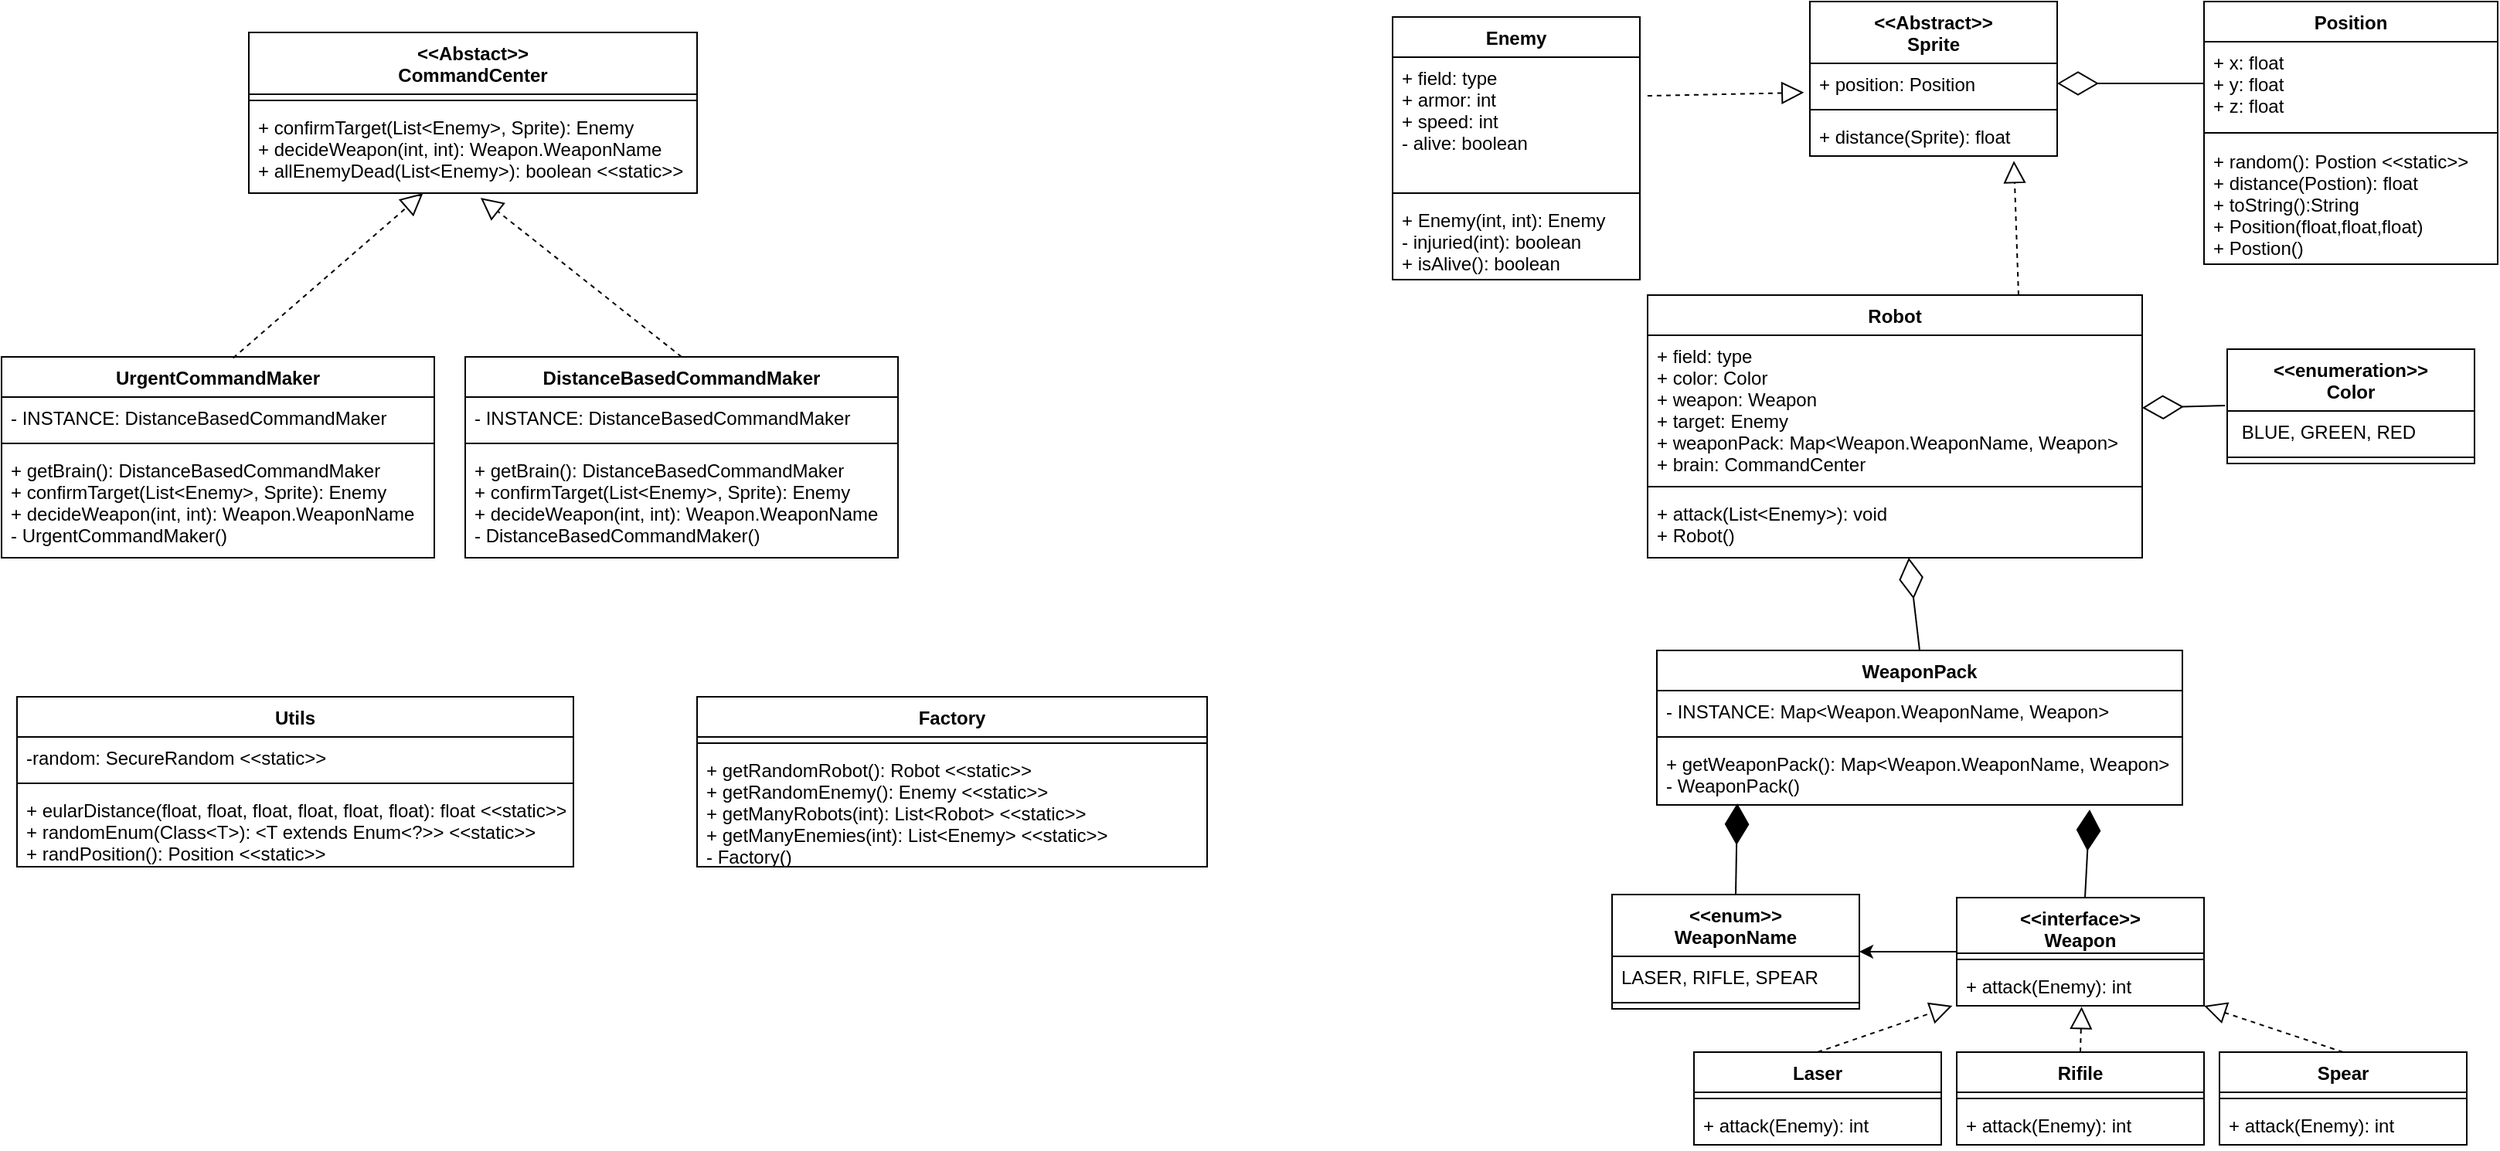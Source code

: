<mxfile version="17.4.2" type="device"><diagram id="iDS1AGp51xXA_vNtUC1A" name="Page-1"><mxGraphModel dx="2605" dy="923" grid="1" gridSize="10" guides="1" tooltips="1" connect="1" arrows="1" fold="1" page="1" pageScale="1" pageWidth="827" pageHeight="1169" math="0" shadow="0"><root><mxCell id="0"/><mxCell id="1" parent="0"/><mxCell id="SKrK--yzm0MPkHJAfUv4-83" style="edgeStyle=orthogonalEdgeStyle;rounded=0;orthogonalLoop=1;jettySize=auto;html=1;entryX=1;entryY=0.5;entryDx=0;entryDy=0;strokeColor=default;" edge="1" parent="1" source="SKrK--yzm0MPkHJAfUv4-1" target="SKrK--yzm0MPkHJAfUv4-66"><mxGeometry relative="1" as="geometry"/></mxCell><mxCell id="SKrK--yzm0MPkHJAfUv4-1" value="&lt;&lt;interface&gt;&gt;&#10;Weapon" style="swimlane;fontStyle=1;align=center;verticalAlign=top;childLayout=stackLayout;horizontal=1;startSize=36;horizontalStack=0;resizeParent=1;resizeParentMax=0;resizeLast=0;collapsible=1;marginBottom=0;" vertex="1" parent="1"><mxGeometry x="455" y="590" width="160" height="70" as="geometry"/></mxCell><mxCell id="SKrK--yzm0MPkHJAfUv4-3" value="" style="line;strokeWidth=1;fillColor=none;align=left;verticalAlign=middle;spacingTop=-1;spacingLeft=3;spacingRight=3;rotatable=0;labelPosition=right;points=[];portConstraint=eastwest;" vertex="1" parent="SKrK--yzm0MPkHJAfUv4-1"><mxGeometry y="36" width="160" height="8" as="geometry"/></mxCell><mxCell id="SKrK--yzm0MPkHJAfUv4-4" value="+ attack(Enemy): int" style="text;strokeColor=none;fillColor=none;align=left;verticalAlign=top;spacingLeft=4;spacingRight=4;overflow=hidden;rotatable=0;points=[[0,0.5],[1,0.5]];portConstraint=eastwest;" vertex="1" parent="SKrK--yzm0MPkHJAfUv4-1"><mxGeometry y="44" width="160" height="26" as="geometry"/></mxCell><mxCell id="SKrK--yzm0MPkHJAfUv4-5" value="DistanceBasedCommandMaker" style="swimlane;fontStyle=1;align=center;verticalAlign=top;childLayout=stackLayout;horizontal=1;startSize=26;horizontalStack=0;resizeParent=1;resizeParentMax=0;resizeLast=0;collapsible=1;marginBottom=0;" vertex="1" parent="1"><mxGeometry x="-510" y="240" width="280" height="130" as="geometry"/></mxCell><mxCell id="SKrK--yzm0MPkHJAfUv4-6" value="- INSTANCE: DistanceBasedCommandMaker" style="text;strokeColor=none;fillColor=none;align=left;verticalAlign=top;spacingLeft=4;spacingRight=4;overflow=hidden;rotatable=0;points=[[0,0.5],[1,0.5]];portConstraint=eastwest;" vertex="1" parent="SKrK--yzm0MPkHJAfUv4-5"><mxGeometry y="26" width="280" height="26" as="geometry"/></mxCell><mxCell id="SKrK--yzm0MPkHJAfUv4-7" value="" style="line;strokeWidth=1;fillColor=none;align=left;verticalAlign=middle;spacingTop=-1;spacingLeft=3;spacingRight=3;rotatable=0;labelPosition=right;points=[];portConstraint=eastwest;" vertex="1" parent="SKrK--yzm0MPkHJAfUv4-5"><mxGeometry y="52" width="280" height="8" as="geometry"/></mxCell><mxCell id="SKrK--yzm0MPkHJAfUv4-8" value="+ getBrain(): DistanceBasedCommandMaker&#10;+ confirmTarget(List&lt;Enemy&gt;, Sprite): Enemy&#10;+ decideWeapon(int, int): Weapon.WeaponName&#10;- DistanceBasedCommandMaker()" style="text;strokeColor=none;fillColor=none;align=left;verticalAlign=top;spacingLeft=4;spacingRight=4;overflow=hidden;rotatable=0;points=[[0,0.5],[1,0.5]];portConstraint=eastwest;" vertex="1" parent="SKrK--yzm0MPkHJAfUv4-5"><mxGeometry y="60" width="280" height="70" as="geometry"/></mxCell><mxCell id="SKrK--yzm0MPkHJAfUv4-13" value="Position" style="swimlane;fontStyle=1;align=center;verticalAlign=top;childLayout=stackLayout;horizontal=1;startSize=26;horizontalStack=0;resizeParent=1;resizeParentMax=0;resizeLast=0;collapsible=1;marginBottom=0;" vertex="1" parent="1"><mxGeometry x="615" y="10" width="190" height="170" as="geometry"/></mxCell><mxCell id="SKrK--yzm0MPkHJAfUv4-14" value="+ x: float&#10;+ y: float&#10;+ z: float" style="text;strokeColor=none;fillColor=none;align=left;verticalAlign=top;spacingLeft=4;spacingRight=4;overflow=hidden;rotatable=0;points=[[0,0.5],[1,0.5]];portConstraint=eastwest;" vertex="1" parent="SKrK--yzm0MPkHJAfUv4-13"><mxGeometry y="26" width="190" height="54" as="geometry"/></mxCell><mxCell id="SKrK--yzm0MPkHJAfUv4-15" value="" style="line;strokeWidth=1;fillColor=none;align=left;verticalAlign=middle;spacingTop=-1;spacingLeft=3;spacingRight=3;rotatable=0;labelPosition=right;points=[];portConstraint=eastwest;" vertex="1" parent="SKrK--yzm0MPkHJAfUv4-13"><mxGeometry y="80" width="190" height="10" as="geometry"/></mxCell><mxCell id="SKrK--yzm0MPkHJAfUv4-16" value="+ random(): Postion &lt;&lt;static&gt;&gt;&#10;+ distance(Postion): float &#10;+ toString():String&#10;+ Position(float,float,float)&#10;+ Postion()" style="text;strokeColor=none;fillColor=none;align=left;verticalAlign=top;spacingLeft=4;spacingRight=4;overflow=hidden;rotatable=0;points=[[0,0.5],[1,0.5]];portConstraint=eastwest;" vertex="1" parent="SKrK--yzm0MPkHJAfUv4-13"><mxGeometry y="90" width="190" height="80" as="geometry"/></mxCell><mxCell id="SKrK--yzm0MPkHJAfUv4-17" value="&lt;&lt;Abstact&gt;&gt;&#10;CommandCenter" style="swimlane;fontStyle=1;align=center;verticalAlign=top;childLayout=stackLayout;horizontal=1;startSize=40;horizontalStack=0;resizeParent=1;resizeParentMax=0;resizeLast=0;collapsible=1;marginBottom=0;" vertex="1" parent="1"><mxGeometry x="-650" y="30" width="290" height="104" as="geometry"><mxRectangle x="-190" y="273" width="130" height="40" as="alternateBounds"/></mxGeometry></mxCell><mxCell id="SKrK--yzm0MPkHJAfUv4-19" value="" style="line;strokeWidth=1;fillColor=none;align=left;verticalAlign=middle;spacingTop=-1;spacingLeft=3;spacingRight=3;rotatable=0;labelPosition=right;points=[];portConstraint=eastwest;" vertex="1" parent="SKrK--yzm0MPkHJAfUv4-17"><mxGeometry y="40" width="290" height="8" as="geometry"/></mxCell><mxCell id="SKrK--yzm0MPkHJAfUv4-20" value="+ confirmTarget(List&lt;Enemy&gt;, Sprite): Enemy&#10;+ decideWeapon(int, int): Weapon.WeaponName&#10;+ allEnemyDead(List&lt;Enemy&gt;): boolean &lt;&lt;static&gt;&gt;&#10;" style="text;strokeColor=none;fillColor=none;align=left;verticalAlign=top;spacingLeft=4;spacingRight=4;overflow=hidden;rotatable=0;points=[[0,0.5],[1,0.5]];portConstraint=eastwest;" vertex="1" parent="SKrK--yzm0MPkHJAfUv4-17"><mxGeometry y="48" width="290" height="56" as="geometry"/></mxCell><mxCell id="SKrK--yzm0MPkHJAfUv4-21" value="Enemy" style="swimlane;fontStyle=1;align=center;verticalAlign=top;childLayout=stackLayout;horizontal=1;startSize=26;horizontalStack=0;resizeParent=1;resizeParentMax=0;resizeLast=0;collapsible=1;marginBottom=0;" vertex="1" parent="1"><mxGeometry x="90" y="20" width="160" height="170" as="geometry"/></mxCell><mxCell id="SKrK--yzm0MPkHJAfUv4-22" value="+ field: type&#10;+ armor: int&#10;+ speed: int&#10;- alive: boolean" style="text;strokeColor=none;fillColor=none;align=left;verticalAlign=top;spacingLeft=4;spacingRight=4;overflow=hidden;rotatable=0;points=[[0,0.5],[1,0.5]];portConstraint=eastwest;" vertex="1" parent="SKrK--yzm0MPkHJAfUv4-21"><mxGeometry y="26" width="160" height="84" as="geometry"/></mxCell><mxCell id="SKrK--yzm0MPkHJAfUv4-23" value="" style="line;strokeWidth=1;fillColor=none;align=left;verticalAlign=middle;spacingTop=-1;spacingLeft=3;spacingRight=3;rotatable=0;labelPosition=right;points=[];portConstraint=eastwest;" vertex="1" parent="SKrK--yzm0MPkHJAfUv4-21"><mxGeometry y="110" width="160" height="8" as="geometry"/></mxCell><mxCell id="SKrK--yzm0MPkHJAfUv4-24" value="+ Enemy(int, int): Enemy&#10;- injuried(int): boolean&#10;+ isAlive(): boolean" style="text;strokeColor=none;fillColor=none;align=left;verticalAlign=top;spacingLeft=4;spacingRight=4;overflow=hidden;rotatable=0;points=[[0,0.5],[1,0.5]];portConstraint=eastwest;" vertex="1" parent="SKrK--yzm0MPkHJAfUv4-21"><mxGeometry y="118" width="160" height="52" as="geometry"/></mxCell><mxCell id="SKrK--yzm0MPkHJAfUv4-25" value="Robot" style="swimlane;fontStyle=1;align=center;verticalAlign=top;childLayout=stackLayout;horizontal=1;startSize=26;horizontalStack=0;resizeParent=1;resizeParentMax=0;resizeLast=0;collapsible=1;marginBottom=0;" vertex="1" parent="1"><mxGeometry x="255" y="200" width="320" height="170" as="geometry"/></mxCell><mxCell id="SKrK--yzm0MPkHJAfUv4-26" value="+ field: type&#10;+ color: Color &#10;+ weapon: Weapon&#10;+ target: Enemy &#10;+ weaponPack: Map&lt;Weapon.WeaponName, Weapon&gt; &#10;+ brain: CommandCenter" style="text;strokeColor=none;fillColor=none;align=left;verticalAlign=top;spacingLeft=4;spacingRight=4;overflow=hidden;rotatable=0;points=[[0,0.5],[1,0.5]];portConstraint=eastwest;" vertex="1" parent="SKrK--yzm0MPkHJAfUv4-25"><mxGeometry y="26" width="320" height="94" as="geometry"/></mxCell><mxCell id="SKrK--yzm0MPkHJAfUv4-27" value="" style="line;strokeWidth=1;fillColor=none;align=left;verticalAlign=middle;spacingTop=-1;spacingLeft=3;spacingRight=3;rotatable=0;labelPosition=right;points=[];portConstraint=eastwest;" vertex="1" parent="SKrK--yzm0MPkHJAfUv4-25"><mxGeometry y="120" width="320" height="8" as="geometry"/></mxCell><mxCell id="SKrK--yzm0MPkHJAfUv4-28" value="+ attack(List&lt;Enemy&gt;): void&#10;+ Robot()" style="text;strokeColor=none;fillColor=none;align=left;verticalAlign=top;spacingLeft=4;spacingRight=4;overflow=hidden;rotatable=0;points=[[0,0.5],[1,0.5]];portConstraint=eastwest;" vertex="1" parent="SKrK--yzm0MPkHJAfUv4-25"><mxGeometry y="128" width="320" height="42" as="geometry"/></mxCell><mxCell id="SKrK--yzm0MPkHJAfUv4-29" value="&lt;&lt;Abstract&gt;&gt;&#10;Sprite" style="swimlane;fontStyle=1;align=center;verticalAlign=top;childLayout=stackLayout;horizontal=1;startSize=40;horizontalStack=0;resizeParent=1;resizeParentMax=0;resizeLast=0;collapsible=1;marginBottom=0;" vertex="1" parent="1"><mxGeometry x="360" y="10" width="160" height="100" as="geometry"/></mxCell><mxCell id="SKrK--yzm0MPkHJAfUv4-30" value="+ position: Position " style="text;strokeColor=none;fillColor=none;align=left;verticalAlign=top;spacingLeft=4;spacingRight=4;overflow=hidden;rotatable=0;points=[[0,0.5],[1,0.5]];portConstraint=eastwest;" vertex="1" parent="SKrK--yzm0MPkHJAfUv4-29"><mxGeometry y="40" width="160" height="26" as="geometry"/></mxCell><mxCell id="SKrK--yzm0MPkHJAfUv4-31" value="" style="line;strokeWidth=1;fillColor=none;align=left;verticalAlign=middle;spacingTop=-1;spacingLeft=3;spacingRight=3;rotatable=0;labelPosition=right;points=[];portConstraint=eastwest;" vertex="1" parent="SKrK--yzm0MPkHJAfUv4-29"><mxGeometry y="66" width="160" height="8" as="geometry"/></mxCell><mxCell id="SKrK--yzm0MPkHJAfUv4-32" value="+ distance(Sprite): float" style="text;strokeColor=none;fillColor=none;align=left;verticalAlign=top;spacingLeft=4;spacingRight=4;overflow=hidden;rotatable=0;points=[[0,0.5],[1,0.5]];portConstraint=eastwest;" vertex="1" parent="SKrK--yzm0MPkHJAfUv4-29"><mxGeometry y="74" width="160" height="26" as="geometry"/></mxCell><mxCell id="SKrK--yzm0MPkHJAfUv4-33" value="&lt;&lt;enumeration&gt;&gt;&#10;Color" style="swimlane;fontStyle=1;align=center;verticalAlign=top;childLayout=stackLayout;horizontal=1;startSize=40;horizontalStack=0;resizeParent=1;resizeParentMax=0;resizeLast=0;collapsible=1;marginBottom=0;" vertex="1" parent="1"><mxGeometry x="630" y="235" width="160" height="74" as="geometry"/></mxCell><mxCell id="SKrK--yzm0MPkHJAfUv4-34" value=" BLUE, GREEN, RED" style="text;strokeColor=none;fillColor=none;align=left;verticalAlign=top;spacingLeft=4;spacingRight=4;overflow=hidden;rotatable=0;points=[[0,0.5],[1,0.5]];portConstraint=eastwest;" vertex="1" parent="SKrK--yzm0MPkHJAfUv4-33"><mxGeometry y="40" width="160" height="26" as="geometry"/></mxCell><mxCell id="SKrK--yzm0MPkHJAfUv4-35" value="" style="line;strokeWidth=1;fillColor=none;align=left;verticalAlign=middle;spacingTop=-1;spacingLeft=3;spacingRight=3;rotatable=0;labelPosition=right;points=[];portConstraint=eastwest;" vertex="1" parent="SKrK--yzm0MPkHJAfUv4-33"><mxGeometry y="66" width="160" height="8" as="geometry"/></mxCell><mxCell id="SKrK--yzm0MPkHJAfUv4-38" value="" style="endArrow=block;dashed=1;endFill=0;endSize=12;html=1;rounded=0;exitX=0.5;exitY=0;exitDx=0;exitDy=0;entryX=0.517;entryY=1.054;entryDx=0;entryDy=0;entryPerimeter=0;" edge="1" parent="1" source="SKrK--yzm0MPkHJAfUv4-5" target="SKrK--yzm0MPkHJAfUv4-20"><mxGeometry width="160" relative="1" as="geometry"><mxPoint x="-40" y="400" as="sourcePoint"/><mxPoint x="120" y="400" as="targetPoint"/></mxGeometry></mxCell><mxCell id="SKrK--yzm0MPkHJAfUv4-39" value="UrgentCommandMaker" style="swimlane;fontStyle=1;align=center;verticalAlign=top;childLayout=stackLayout;horizontal=1;startSize=26;horizontalStack=0;resizeParent=1;resizeParentMax=0;resizeLast=0;collapsible=1;marginBottom=0;" vertex="1" parent="1"><mxGeometry x="-810" y="240" width="280" height="130" as="geometry"/></mxCell><mxCell id="SKrK--yzm0MPkHJAfUv4-40" value="- INSTANCE: DistanceBasedCommandMaker" style="text;strokeColor=none;fillColor=none;align=left;verticalAlign=top;spacingLeft=4;spacingRight=4;overflow=hidden;rotatable=0;points=[[0,0.5],[1,0.5]];portConstraint=eastwest;" vertex="1" parent="SKrK--yzm0MPkHJAfUv4-39"><mxGeometry y="26" width="280" height="26" as="geometry"/></mxCell><mxCell id="SKrK--yzm0MPkHJAfUv4-41" value="" style="line;strokeWidth=1;fillColor=none;align=left;verticalAlign=middle;spacingTop=-1;spacingLeft=3;spacingRight=3;rotatable=0;labelPosition=right;points=[];portConstraint=eastwest;" vertex="1" parent="SKrK--yzm0MPkHJAfUv4-39"><mxGeometry y="52" width="280" height="8" as="geometry"/></mxCell><mxCell id="SKrK--yzm0MPkHJAfUv4-42" value="+ getBrain(): DistanceBasedCommandMaker&#10;+ confirmTarget(List&lt;Enemy&gt;, Sprite): Enemy&#10;+ decideWeapon(int, int): Weapon.WeaponName&#10;- UrgentCommandMaker()" style="text;strokeColor=none;fillColor=none;align=left;verticalAlign=top;spacingLeft=4;spacingRight=4;overflow=hidden;rotatable=0;points=[[0,0.5],[1,0.5]];portConstraint=eastwest;" vertex="1" parent="SKrK--yzm0MPkHJAfUv4-39"><mxGeometry y="60" width="280" height="70" as="geometry"/></mxCell><mxCell id="SKrK--yzm0MPkHJAfUv4-43" value="Utils" style="swimlane;fontStyle=1;align=center;verticalAlign=top;childLayout=stackLayout;horizontal=1;startSize=26;horizontalStack=0;resizeParent=1;resizeParentMax=0;resizeLast=0;collapsible=1;marginBottom=0;" vertex="1" parent="1"><mxGeometry x="-800" y="460" width="360" height="110" as="geometry"/></mxCell><mxCell id="SKrK--yzm0MPkHJAfUv4-47" value="-random: SecureRandom &lt;&lt;static&gt;&gt;" style="text;strokeColor=none;fillColor=none;align=left;verticalAlign=top;spacingLeft=4;spacingRight=4;overflow=hidden;rotatable=0;points=[[0,0.5],[1,0.5]];portConstraint=eastwest;" vertex="1" parent="SKrK--yzm0MPkHJAfUv4-43"><mxGeometry y="26" width="360" height="26" as="geometry"/></mxCell><mxCell id="SKrK--yzm0MPkHJAfUv4-45" value="" style="line;strokeWidth=1;fillColor=none;align=left;verticalAlign=middle;spacingTop=-1;spacingLeft=3;spacingRight=3;rotatable=0;labelPosition=right;points=[];portConstraint=eastwest;" vertex="1" parent="SKrK--yzm0MPkHJAfUv4-43"><mxGeometry y="52" width="360" height="8" as="geometry"/></mxCell><mxCell id="SKrK--yzm0MPkHJAfUv4-46" value="+ eularDistance(float, float, float, float, float, float): float &lt;&lt;static&gt;&gt;&#10;+ randomEnum(Class&lt;T&gt;): &lt;T extends Enum&lt;?&gt;&gt; &lt;&lt;static&gt;&gt;&#10;+ randPosition(): Position &lt;&lt;static&gt;&gt; " style="text;strokeColor=none;fillColor=none;align=left;verticalAlign=top;spacingLeft=4;spacingRight=4;overflow=hidden;rotatable=0;points=[[0,0.5],[1,0.5]];portConstraint=eastwest;" vertex="1" parent="SKrK--yzm0MPkHJAfUv4-43"><mxGeometry y="60" width="360" height="50" as="geometry"/></mxCell><mxCell id="SKrK--yzm0MPkHJAfUv4-48" value="Laser" style="swimlane;fontStyle=1;align=center;verticalAlign=top;childLayout=stackLayout;horizontal=1;startSize=26;horizontalStack=0;resizeParent=1;resizeParentMax=0;resizeLast=0;collapsible=1;marginBottom=0;" vertex="1" parent="1"><mxGeometry x="285" y="690" width="160" height="60" as="geometry"/></mxCell><mxCell id="SKrK--yzm0MPkHJAfUv4-50" value="" style="line;strokeWidth=1;fillColor=none;align=left;verticalAlign=middle;spacingTop=-1;spacingLeft=3;spacingRight=3;rotatable=0;labelPosition=right;points=[];portConstraint=eastwest;" vertex="1" parent="SKrK--yzm0MPkHJAfUv4-48"><mxGeometry y="26" width="160" height="8" as="geometry"/></mxCell><mxCell id="SKrK--yzm0MPkHJAfUv4-51" value="+ attack(Enemy): int" style="text;strokeColor=none;fillColor=none;align=left;verticalAlign=top;spacingLeft=4;spacingRight=4;overflow=hidden;rotatable=0;points=[[0,0.5],[1,0.5]];portConstraint=eastwest;" vertex="1" parent="SKrK--yzm0MPkHJAfUv4-48"><mxGeometry y="34" width="160" height="26" as="geometry"/></mxCell><mxCell id="SKrK--yzm0MPkHJAfUv4-60" value="Rifile" style="swimlane;fontStyle=1;align=center;verticalAlign=top;childLayout=stackLayout;horizontal=1;startSize=26;horizontalStack=0;resizeParent=1;resizeParentMax=0;resizeLast=0;collapsible=1;marginBottom=0;" vertex="1" parent="1"><mxGeometry x="455" y="690" width="160" height="60" as="geometry"/></mxCell><mxCell id="SKrK--yzm0MPkHJAfUv4-61" value="" style="line;strokeWidth=1;fillColor=none;align=left;verticalAlign=middle;spacingTop=-1;spacingLeft=3;spacingRight=3;rotatable=0;labelPosition=right;points=[];portConstraint=eastwest;" vertex="1" parent="SKrK--yzm0MPkHJAfUv4-60"><mxGeometry y="26" width="160" height="8" as="geometry"/></mxCell><mxCell id="SKrK--yzm0MPkHJAfUv4-62" value="+ attack(Enemy): int" style="text;strokeColor=none;fillColor=none;align=left;verticalAlign=top;spacingLeft=4;spacingRight=4;overflow=hidden;rotatable=0;points=[[0,0.5],[1,0.5]];portConstraint=eastwest;" vertex="1" parent="SKrK--yzm0MPkHJAfUv4-60"><mxGeometry y="34" width="160" height="26" as="geometry"/></mxCell><mxCell id="SKrK--yzm0MPkHJAfUv4-63" value="Spear" style="swimlane;fontStyle=1;align=center;verticalAlign=top;childLayout=stackLayout;horizontal=1;startSize=26;horizontalStack=0;resizeParent=1;resizeParentMax=0;resizeLast=0;collapsible=1;marginBottom=0;" vertex="1" parent="1"><mxGeometry x="625" y="690" width="160" height="60" as="geometry"/></mxCell><mxCell id="SKrK--yzm0MPkHJAfUv4-64" value="" style="line;strokeWidth=1;fillColor=none;align=left;verticalAlign=middle;spacingTop=-1;spacingLeft=3;spacingRight=3;rotatable=0;labelPosition=right;points=[];portConstraint=eastwest;" vertex="1" parent="SKrK--yzm0MPkHJAfUv4-63"><mxGeometry y="26" width="160" height="8" as="geometry"/></mxCell><mxCell id="SKrK--yzm0MPkHJAfUv4-65" value="+ attack(Enemy): int" style="text;strokeColor=none;fillColor=none;align=left;verticalAlign=top;spacingLeft=4;spacingRight=4;overflow=hidden;rotatable=0;points=[[0,0.5],[1,0.5]];portConstraint=eastwest;" vertex="1" parent="SKrK--yzm0MPkHJAfUv4-63"><mxGeometry y="34" width="160" height="26" as="geometry"/></mxCell><mxCell id="SKrK--yzm0MPkHJAfUv4-66" value="&lt;&lt;enum&gt;&gt;&#10;WeaponName" style="swimlane;fontStyle=1;align=center;verticalAlign=top;childLayout=stackLayout;horizontal=1;startSize=40;horizontalStack=0;resizeParent=1;resizeParentMax=0;resizeLast=0;collapsible=1;marginBottom=0;" vertex="1" parent="1"><mxGeometry x="232" y="588" width="160" height="74" as="geometry"/></mxCell><mxCell id="SKrK--yzm0MPkHJAfUv4-67" value="LASER, RIFLE, SPEAR" style="text;strokeColor=none;fillColor=none;align=left;verticalAlign=top;spacingLeft=4;spacingRight=4;overflow=hidden;rotatable=0;points=[[0,0.5],[1,0.5]];portConstraint=eastwest;" vertex="1" parent="SKrK--yzm0MPkHJAfUv4-66"><mxGeometry y="40" width="160" height="26" as="geometry"/></mxCell><mxCell id="SKrK--yzm0MPkHJAfUv4-68" value="" style="line;strokeWidth=1;fillColor=none;align=left;verticalAlign=middle;spacingTop=-1;spacingLeft=3;spacingRight=3;rotatable=0;labelPosition=right;points=[];portConstraint=eastwest;" vertex="1" parent="SKrK--yzm0MPkHJAfUv4-66"><mxGeometry y="66" width="160" height="8" as="geometry"/></mxCell><mxCell id="SKrK--yzm0MPkHJAfUv4-70" value="WeaponPack" style="swimlane;fontStyle=1;align=center;verticalAlign=top;childLayout=stackLayout;horizontal=1;startSize=26;horizontalStack=0;resizeParent=1;resizeParentMax=0;resizeLast=0;collapsible=1;marginBottom=0;" vertex="1" parent="1"><mxGeometry x="261" y="430" width="340" height="100" as="geometry"/></mxCell><mxCell id="SKrK--yzm0MPkHJAfUv4-71" value="- INSTANCE: Map&lt;Weapon.WeaponName, Weapon&gt;" style="text;strokeColor=none;fillColor=none;align=left;verticalAlign=top;spacingLeft=4;spacingRight=4;overflow=hidden;rotatable=0;points=[[0,0.5],[1,0.5]];portConstraint=eastwest;" vertex="1" parent="SKrK--yzm0MPkHJAfUv4-70"><mxGeometry y="26" width="340" height="26" as="geometry"/></mxCell><mxCell id="SKrK--yzm0MPkHJAfUv4-72" value="" style="line;strokeWidth=1;fillColor=none;align=left;verticalAlign=middle;spacingTop=-1;spacingLeft=3;spacingRight=3;rotatable=0;labelPosition=right;points=[];portConstraint=eastwest;" vertex="1" parent="SKrK--yzm0MPkHJAfUv4-70"><mxGeometry y="52" width="340" height="8" as="geometry"/></mxCell><mxCell id="SKrK--yzm0MPkHJAfUv4-73" value="+ getWeaponPack(): Map&lt;Weapon.WeaponName, Weapon&gt;&#10;- WeaponPack()" style="text;strokeColor=none;fillColor=none;align=left;verticalAlign=top;spacingLeft=4;spacingRight=4;overflow=hidden;rotatable=0;points=[[0,0.5],[1,0.5]];portConstraint=eastwest;" vertex="1" parent="SKrK--yzm0MPkHJAfUv4-70"><mxGeometry y="60" width="340" height="40" as="geometry"/></mxCell><mxCell id="SKrK--yzm0MPkHJAfUv4-74" value="Factory" style="swimlane;fontStyle=1;align=center;verticalAlign=top;childLayout=stackLayout;horizontal=1;startSize=26;horizontalStack=0;resizeParent=1;resizeParentMax=0;resizeLast=0;collapsible=1;marginBottom=0;" vertex="1" parent="1"><mxGeometry x="-360" y="460" width="330" height="110" as="geometry"/></mxCell><mxCell id="SKrK--yzm0MPkHJAfUv4-76" value="" style="line;strokeWidth=1;fillColor=none;align=left;verticalAlign=middle;spacingTop=-1;spacingLeft=3;spacingRight=3;rotatable=0;labelPosition=right;points=[];portConstraint=eastwest;" vertex="1" parent="SKrK--yzm0MPkHJAfUv4-74"><mxGeometry y="26" width="330" height="8" as="geometry"/></mxCell><mxCell id="SKrK--yzm0MPkHJAfUv4-77" value="+ getRandomRobot(): Robot &lt;&lt;static&gt;&gt;&#10;+ getRandomEnemy(): Enemy &lt;&lt;static&gt;&gt;&#10;+ getManyRobots(int): List&lt;Robot&gt; &lt;&lt;static&gt;&gt;&#10;+ getManyEnemies(int): List&lt;Enemy&gt; &lt;&lt;static&gt;&gt;&#10;- Factory()" style="text;strokeColor=none;fillColor=none;align=left;verticalAlign=top;spacingLeft=4;spacingRight=4;overflow=hidden;rotatable=0;points=[[0,0.5],[1,0.5]];portConstraint=eastwest;" vertex="1" parent="SKrK--yzm0MPkHJAfUv4-74"><mxGeometry y="34" width="330" height="76" as="geometry"/></mxCell><mxCell id="SKrK--yzm0MPkHJAfUv4-78" value="" style="endArrow=block;dashed=1;endFill=0;endSize=12;html=1;rounded=0;exitX=0.5;exitY=0;exitDx=0;exitDy=0;entryX=-0.018;entryY=1;entryDx=0;entryDy=0;entryPerimeter=0;" edge="1" parent="1" source="SKrK--yzm0MPkHJAfUv4-48" target="SKrK--yzm0MPkHJAfUv4-4"><mxGeometry width="160" relative="1" as="geometry"><mxPoint x="300.07" y="679.98" as="sourcePoint"/><mxPoint x="360" y="620" as="targetPoint"/></mxGeometry></mxCell><mxCell id="SKrK--yzm0MPkHJAfUv4-79" value="" style="endArrow=block;dashed=1;endFill=0;endSize=12;html=1;rounded=0;exitX=0.5;exitY=0;exitDx=0;exitDy=0;entryX=0.505;entryY=1.023;entryDx=0;entryDy=0;entryPerimeter=0;" edge="1" parent="1" source="SKrK--yzm0MPkHJAfUv4-60" target="SKrK--yzm0MPkHJAfUv4-4"><mxGeometry width="160" relative="1" as="geometry"><mxPoint x="280" y="700" as="sourcePoint"/><mxPoint x="370" y="630" as="targetPoint"/></mxGeometry></mxCell><mxCell id="SKrK--yzm0MPkHJAfUv4-80" value="" style="endArrow=block;dashed=1;endFill=0;endSize=12;html=1;rounded=0;exitX=0.5;exitY=0;exitDx=0;exitDy=0;entryX=1;entryY=1;entryDx=0;entryDy=0;entryPerimeter=0;" edge="1" parent="1" source="SKrK--yzm0MPkHJAfUv4-63" target="SKrK--yzm0MPkHJAfUv4-4"><mxGeometry width="160" relative="1" as="geometry"><mxPoint x="540" y="699.4" as="sourcePoint"/><mxPoint x="540.8" y="629.998" as="targetPoint"/></mxGeometry></mxCell><mxCell id="SKrK--yzm0MPkHJAfUv4-84" value="" style="endArrow=diamondThin;endFill=1;endSize=24;html=1;rounded=0;strokeColor=default;entryX=0.153;entryY=0.975;entryDx=0;entryDy=0;entryPerimeter=0;exitX=0.5;exitY=0;exitDx=0;exitDy=0;" edge="1" parent="1" source="SKrK--yzm0MPkHJAfUv4-66" target="SKrK--yzm0MPkHJAfUv4-73"><mxGeometry width="160" relative="1" as="geometry"><mxPoint x="133" y="540" as="sourcePoint"/><mxPoint x="293" y="540" as="targetPoint"/></mxGeometry></mxCell><mxCell id="SKrK--yzm0MPkHJAfUv4-85" value="" style="endArrow=diamondThin;endFill=1;endSize=24;html=1;rounded=0;strokeColor=default;exitX=0.5;exitY=0;exitDx=0;exitDy=0;" edge="1" parent="1"><mxGeometry width="160" relative="1" as="geometry"><mxPoint x="538" y="590" as="sourcePoint"/><mxPoint x="541" y="533" as="targetPoint"/></mxGeometry></mxCell><mxCell id="SKrK--yzm0MPkHJAfUv4-86" value="" style="endArrow=block;dashed=1;endFill=0;endSize=12;html=1;rounded=0;exitX=0.535;exitY=0.006;exitDx=0;exitDy=0;exitPerimeter=0;" edge="1" parent="1" source="SKrK--yzm0MPkHJAfUv4-39" target="SKrK--yzm0MPkHJAfUv4-20"><mxGeometry width="160" relative="1" as="geometry"><mxPoint x="-40" y="509.98" as="sourcePoint"/><mxPoint x="-230.07" y="420.004" as="targetPoint"/></mxGeometry></mxCell><mxCell id="SKrK--yzm0MPkHJAfUv4-87" value="" style="endArrow=diamondThin;endFill=0;endSize=24;html=1;rounded=0;strokeColor=default;entryX=1;entryY=0.5;entryDx=0;entryDy=0;exitX=0;exitY=0.5;exitDx=0;exitDy=0;" edge="1" parent="1" source="SKrK--yzm0MPkHJAfUv4-14" target="SKrK--yzm0MPkHJAfUv4-30"><mxGeometry width="160" relative="1" as="geometry"><mxPoint x="580" y="340" as="sourcePoint"/><mxPoint x="740" y="340" as="targetPoint"/></mxGeometry></mxCell><mxCell id="SKrK--yzm0MPkHJAfUv4-88" value="" style="endArrow=block;dashed=1;endFill=0;endSize=12;html=1;rounded=0;exitX=1.031;exitY=0.298;exitDx=0;exitDy=0;entryX=-0.024;entryY=0.728;entryDx=0;entryDy=0;entryPerimeter=0;exitPerimeter=0;" edge="1" parent="1" source="SKrK--yzm0MPkHJAfUv4-22" target="SKrK--yzm0MPkHJAfUv4-30"><mxGeometry width="160" relative="1" as="geometry"><mxPoint x="750.07" y="404" as="sourcePoint"/><mxPoint x="560.0" y="314.024" as="targetPoint"/></mxGeometry></mxCell><mxCell id="SKrK--yzm0MPkHJAfUv4-89" value="" style="endArrow=block;dashed=1;endFill=0;endSize=12;html=1;rounded=0;exitX=0.75;exitY=0;exitDx=0;exitDy=0;entryX=0.825;entryY=1.118;entryDx=0;entryDy=0;entryPerimeter=0;" edge="1" parent="1" source="SKrK--yzm0MPkHJAfUv4-25" target="SKrK--yzm0MPkHJAfUv4-32"><mxGeometry width="160" relative="1" as="geometry"><mxPoint x="300" y="190" as="sourcePoint"/><mxPoint x="409.68" y="119.662" as="targetPoint"/></mxGeometry></mxCell><mxCell id="SKrK--yzm0MPkHJAfUv4-90" value="" style="endArrow=diamondThin;endFill=0;endSize=24;html=1;rounded=0;strokeColor=default;entryX=1;entryY=0.5;entryDx=0;entryDy=0;exitX=-0.009;exitY=-0.134;exitDx=0;exitDy=0;exitPerimeter=0;" edge="1" parent="1" source="SKrK--yzm0MPkHJAfUv4-34" target="SKrK--yzm0MPkHJAfUv4-26"><mxGeometry width="160" relative="1" as="geometry"><mxPoint x="610" y="260" as="sourcePoint"/><mxPoint x="530" y="73" as="targetPoint"/></mxGeometry></mxCell><mxCell id="SKrK--yzm0MPkHJAfUv4-91" value="" style="endArrow=diamondThin;endFill=0;endSize=24;html=1;rounded=0;strokeColor=default;entryX=0.528;entryY=1;entryDx=0;entryDy=0;exitX=0.5;exitY=0;exitDx=0;exitDy=0;entryPerimeter=0;" edge="1" parent="1" source="SKrK--yzm0MPkHJAfUv4-70" target="SKrK--yzm0MPkHJAfUv4-28"><mxGeometry width="160" relative="1" as="geometry"><mxPoint x="638.56" y="286.516" as="sourcePoint"/><mxPoint x="570" y="283" as="targetPoint"/></mxGeometry></mxCell></root></mxGraphModel></diagram></mxfile>